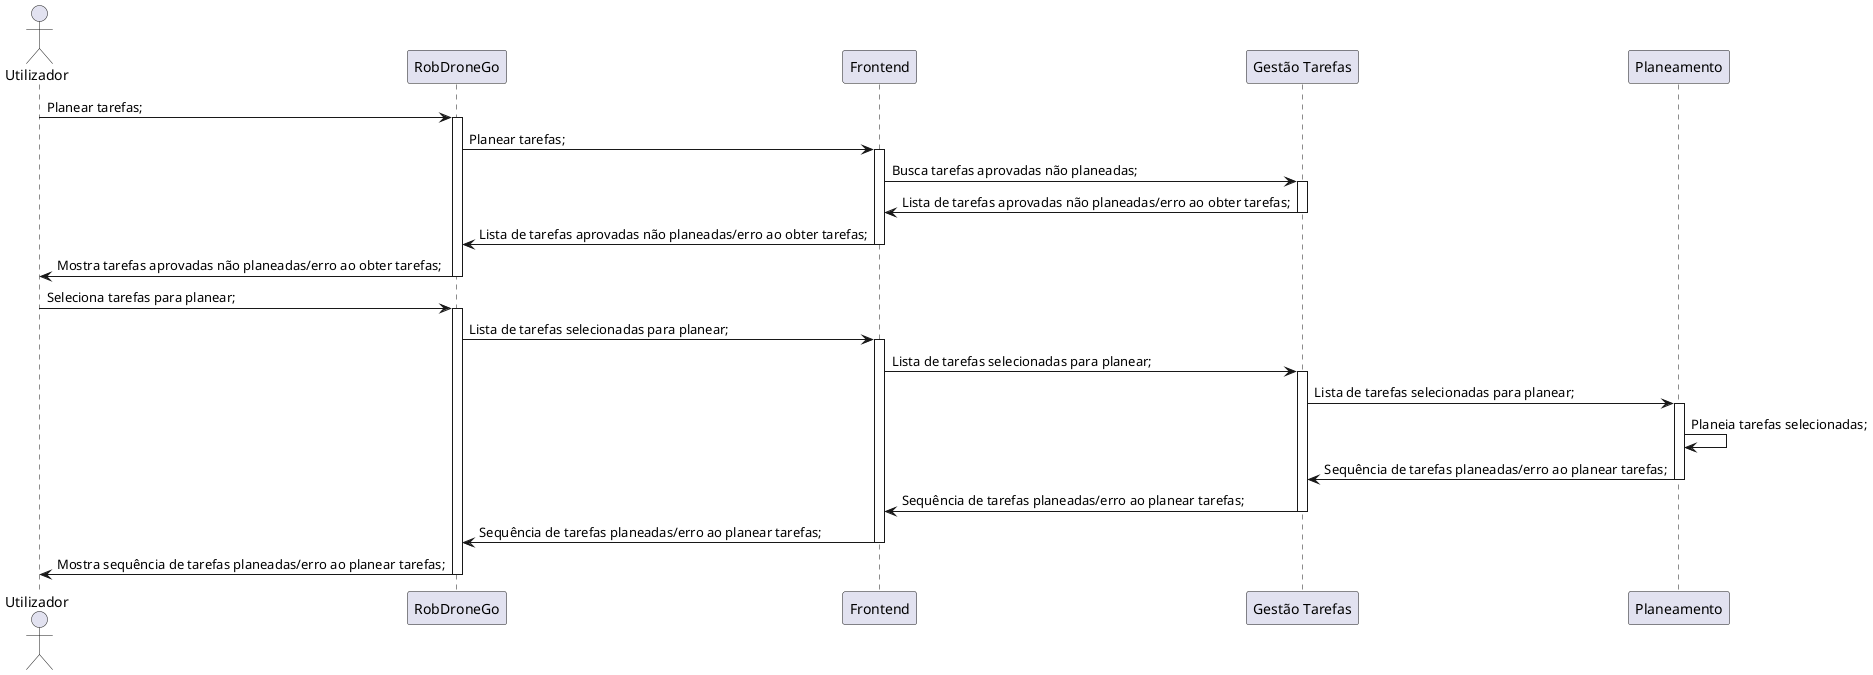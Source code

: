 @startuml US500

actor Utilizador
participant "RobDroneGo" as Sistema
participant "Frontend" as UI
participant "Gestão Tarefas" as G.Tarefas
participant "Planeamento" as Planeamento

Utilizador -> Sistema : Planear tarefas;
activate Sistema

Sistema -> UI: Planear tarefas;
activate UI

UI -> G.Tarefas : Busca tarefas aprovadas não planeadas;
activate G.Tarefas
G.Tarefas -> UI :  Lista de tarefas aprovadas não planeadas/erro ao obter tarefas;
deactivate G.Tarefas
UI -> Sistema : Lista de tarefas aprovadas não planeadas/erro ao obter tarefas;
deactivate UI
Sistema -> Utilizador : Mostra tarefas aprovadas não planeadas/erro ao obter tarefas;
deactivate Sistema

Utilizador -> Sistema : Seleciona tarefas para planear;
activate Sistema
Sistema -> UI : Lista de tarefas selecionadas para planear;
activate UI
UI -> G.Tarefas : Lista de tarefas selecionadas para planear;
activate G.Tarefas
G.Tarefas -> Planeamento : Lista de tarefas selecionadas para planear;
activate Planeamento
Planeamento -> Planeamento: Planeia tarefas selecionadas;
Planeamento -> G.Tarefas : Sequência de tarefas planeadas/erro ao planear tarefas;
deactivate Planeamento
G.Tarefas -> UI:  Sequência de tarefas planeadas/erro ao planear tarefas;
deactivate G.Tarefas
UI -> Sistema :  Sequência de tarefas planeadas/erro ao planear tarefas;
deactivate UI
Sistema -> Utilizador : Mostra sequência de tarefas planeadas/erro ao planear tarefas;
deactivate Sistema

@enduml
